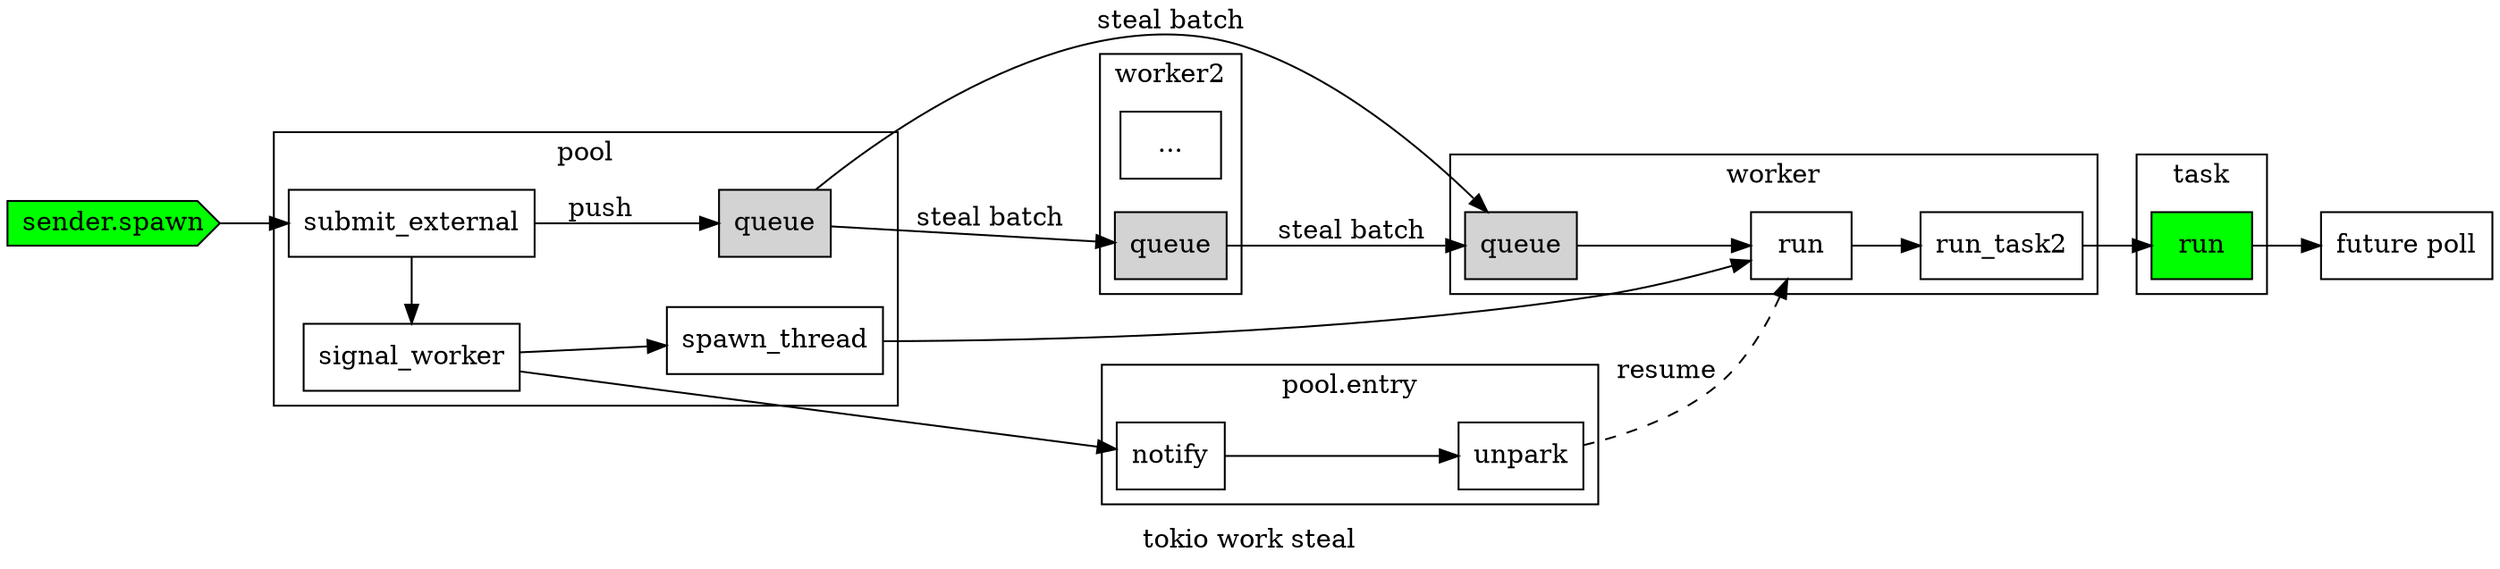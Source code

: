 //
// worker-steal.dot
//
// Created on 27-09-2019 by xieyu
//
digraph worksteal{
  label="tokio work steal";
  rankdir=LR;
  node[shape="box"];

  sender_spawn[label="sender.spawn";style=filled;shape="cds";fillcolor=green;];

  subgraph cluster_pool {
    label = pool
    pool_queue[label=queue;style=filled;];

    submit_external -> signal_worker -> spawn_thread;
    submit_external -> pool_queue[label="push"];
    {rank=same; submit_external;signal_worker}
  }

  subgraph cluster_worker {
    label = worker;
    worker_run[label="run"]
    worker_queue[label="queue";style=filled];
    worker_queue -> worker_run -> run_task2;
  }

  subgraph cluster_worker2 {
    label = worker2;
    other[label="..."]
    worker_queue2[label="queue";style=filled];
  }

  subgraph cluster_entry{
    label = "pool.entry";
    notify -> unpark;
  }

  subgraph cluster_task {
    label= task;
    task_run[label="run";style="filled";fillcolor=green];
  }

  future_poll[label="future poll";]

  sender_spawn -> submit_external;
  signal_worker -> notify;
  spawn_thread -> worker_run;

  pool_queue -> worker_queue[label="steal batch";];
  worker_queue2 -> worker_queue[label="steal batch"];
  pool_queue -> worker_queue2[label="steal batch"];

  unpark -> worker_run[label="resume";style="dashed"];
  run_task2 -> task_run;
  task_run -> future_poll;
}
